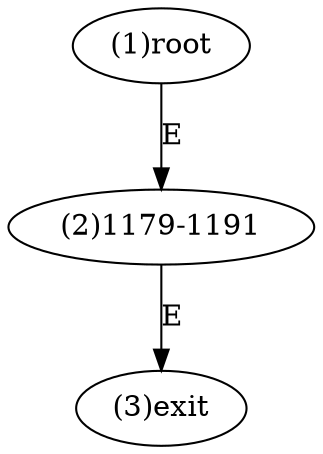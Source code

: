 digraph "" { 
1[ label="(1)root"];
2[ label="(2)1179-1191"];
3[ label="(3)exit"];
1->2[ label="E"];
2->3[ label="E"];
}